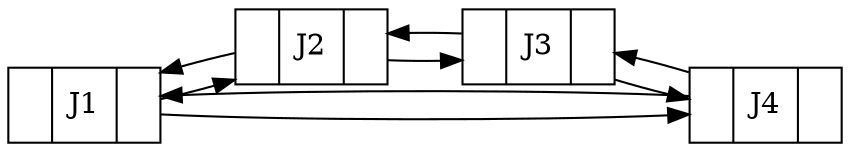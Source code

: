 digraph G { rankdir=LR
node [shape=record];
node0[label = "{<f0>|<f1> J1|<f2> }"];
node0 -> node1;
node1 -> node0;
node1[label = "{<f0>|<f1> J2|<f2> }"];
node1 -> node2;
node2 -> node1;
node2[label = "{<f0>|<f1> J3|<f2> }"];
node2 -> node3;
node3 -> node2;
node3[label = "{<f0>|<f1> J4|<f2> }"];
node3 -> node0;
node0 -> node3;
}